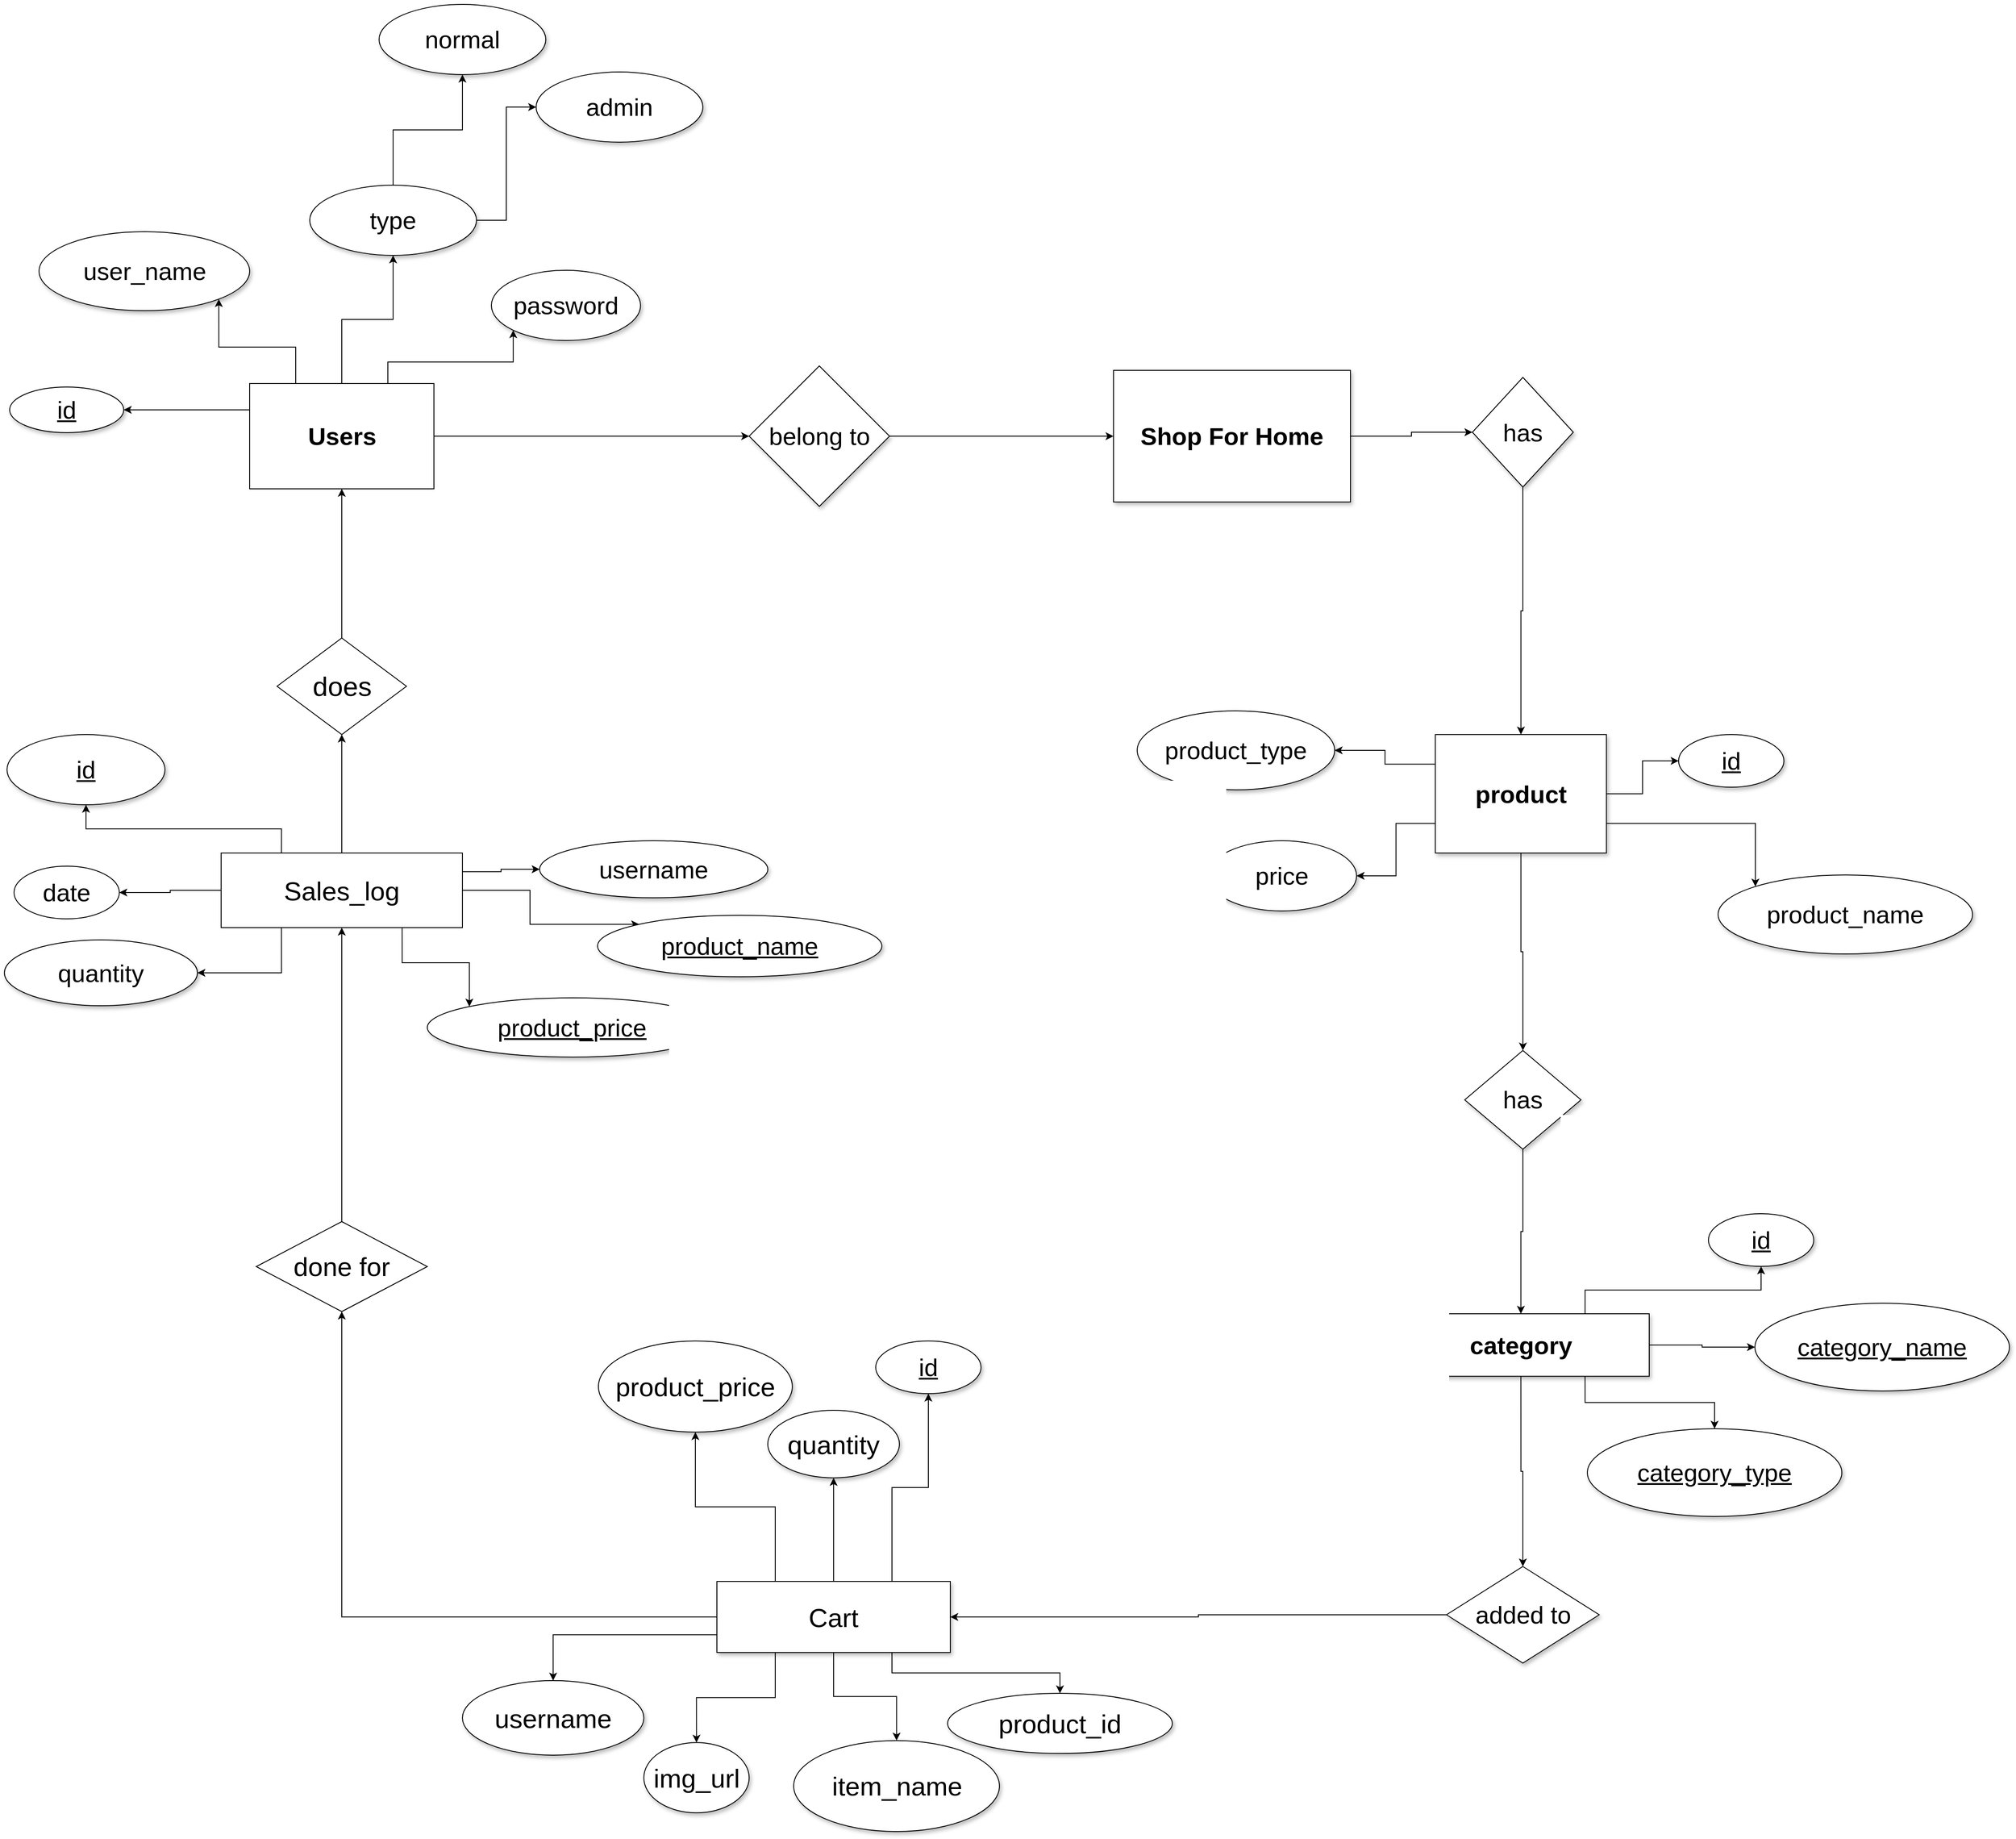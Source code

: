 <mxfile version="20.2.5" type="device"><diagram id="lcSbYpJsqUC8pAPkrFi6" name="Page-1"><mxGraphModel dx="5000" dy="2696" grid="0" gridSize="10" guides="1" tooltips="1" connect="1" arrows="1" fold="1" page="0" pageScale="1" pageWidth="850" pageHeight="1100" background="none" math="0" shadow="0"><root><mxCell id="0"/><mxCell id="1" parent="0"/><mxCell id="0wcbLHOnt30bljrA4cH5-131" style="edgeStyle=orthogonalEdgeStyle;rounded=0;orthogonalLoop=1;jettySize=auto;html=1;exitX=1;exitY=0.5;exitDx=0;exitDy=0;entryX=0;entryY=0.5;entryDx=0;entryDy=0;fontSize=30;" edge="1" parent="1" source="0wcbLHOnt30bljrA4cH5-1" target="0wcbLHOnt30bljrA4cH5-13"><mxGeometry relative="1" as="geometry"/></mxCell><mxCell id="0wcbLHOnt30bljrA4cH5-136" style="edgeStyle=orthogonalEdgeStyle;rounded=0;orthogonalLoop=1;jettySize=auto;html=1;exitX=0;exitY=0.25;exitDx=0;exitDy=0;entryX=1;entryY=0.5;entryDx=0;entryDy=0;fontSize=30;" edge="1" parent="1" source="0wcbLHOnt30bljrA4cH5-1" target="0wcbLHOnt30bljrA4cH5-2"><mxGeometry relative="1" as="geometry"/></mxCell><mxCell id="0wcbLHOnt30bljrA4cH5-137" style="edgeStyle=orthogonalEdgeStyle;rounded=0;orthogonalLoop=1;jettySize=auto;html=1;exitX=0.25;exitY=0;exitDx=0;exitDy=0;entryX=1;entryY=1;entryDx=0;entryDy=0;fontSize=30;" edge="1" parent="1" source="0wcbLHOnt30bljrA4cH5-1" target="0wcbLHOnt30bljrA4cH5-4"><mxGeometry relative="1" as="geometry"/></mxCell><mxCell id="0wcbLHOnt30bljrA4cH5-138" style="edgeStyle=orthogonalEdgeStyle;rounded=0;orthogonalLoop=1;jettySize=auto;html=1;exitX=0.5;exitY=0;exitDx=0;exitDy=0;fontSize=30;" edge="1" parent="1" source="0wcbLHOnt30bljrA4cH5-1" target="0wcbLHOnt30bljrA4cH5-8"><mxGeometry relative="1" as="geometry"/></mxCell><mxCell id="0wcbLHOnt30bljrA4cH5-139" style="edgeStyle=orthogonalEdgeStyle;rounded=0;orthogonalLoop=1;jettySize=auto;html=1;exitX=0.75;exitY=0;exitDx=0;exitDy=0;entryX=0;entryY=1;entryDx=0;entryDy=0;fontSize=30;" edge="1" parent="1" source="0wcbLHOnt30bljrA4cH5-1" target="0wcbLHOnt30bljrA4cH5-6"><mxGeometry relative="1" as="geometry"/></mxCell><mxCell id="0wcbLHOnt30bljrA4cH5-1" value="&lt;font style=&quot;font-size: 28px;&quot;&gt;&lt;b&gt;Users&lt;/b&gt;&lt;/font&gt;" style="rounded=0;whiteSpace=wrap;html=1;" vertex="1" parent="1"><mxGeometry x="-1003.5" y="-140" width="210" height="120" as="geometry"/></mxCell><mxCell id="0wcbLHOnt30bljrA4cH5-2" value="&lt;u&gt;id&lt;/u&gt;" style="ellipse;whiteSpace=wrap;html=1;fontSize=28;shadow=1;" vertex="1" parent="1"><mxGeometry x="-1277" y="-136" width="130" height="52" as="geometry"/></mxCell><mxCell id="0wcbLHOnt30bljrA4cH5-4" value="user_name" style="ellipse;whiteSpace=wrap;html=1;shadow=1;fontSize=28;" vertex="1" parent="1"><mxGeometry x="-1243.5" y="-313" width="240" height="90" as="geometry"/></mxCell><mxCell id="0wcbLHOnt30bljrA4cH5-6" value="password" style="ellipse;whiteSpace=wrap;html=1;shadow=1;fontSize=28;" vertex="1" parent="1"><mxGeometry x="-728" y="-269" width="170" height="80" as="geometry"/></mxCell><mxCell id="0wcbLHOnt30bljrA4cH5-144" style="edgeStyle=orthogonalEdgeStyle;rounded=0;orthogonalLoop=1;jettySize=auto;html=1;exitX=1;exitY=0.5;exitDx=0;exitDy=0;entryX=0;entryY=0.5;entryDx=0;entryDy=0;fontSize=30;" edge="1" parent="1" source="0wcbLHOnt30bljrA4cH5-8" target="0wcbLHOnt30bljrA4cH5-24"><mxGeometry relative="1" as="geometry"/></mxCell><mxCell id="0wcbLHOnt30bljrA4cH5-145" style="edgeStyle=orthogonalEdgeStyle;rounded=0;orthogonalLoop=1;jettySize=auto;html=1;exitX=0.5;exitY=0;exitDx=0;exitDy=0;entryX=0.5;entryY=1;entryDx=0;entryDy=0;fontSize=30;" edge="1" parent="1" source="0wcbLHOnt30bljrA4cH5-8" target="0wcbLHOnt30bljrA4cH5-29"><mxGeometry relative="1" as="geometry"/></mxCell><mxCell id="0wcbLHOnt30bljrA4cH5-8" value="type" style="ellipse;whiteSpace=wrap;html=1;shadow=1;fontSize=28;" vertex="1" parent="1"><mxGeometry x="-935" y="-366" width="190" height="80" as="geometry"/></mxCell><mxCell id="0wcbLHOnt30bljrA4cH5-130" style="edgeStyle=orthogonalEdgeStyle;rounded=0;orthogonalLoop=1;jettySize=auto;html=1;exitX=1;exitY=0.5;exitDx=0;exitDy=0;entryX=0;entryY=0.5;entryDx=0;entryDy=0;fontSize=30;" edge="1" parent="1" source="0wcbLHOnt30bljrA4cH5-13" target="0wcbLHOnt30bljrA4cH5-15"><mxGeometry relative="1" as="geometry"/></mxCell><mxCell id="0wcbLHOnt30bljrA4cH5-13" value="belong to" style="rhombus;whiteSpace=wrap;html=1;shadow=1;fontSize=28;" vertex="1" parent="1"><mxGeometry x="-434.26" y="-160" width="160" height="160" as="geometry"/></mxCell><mxCell id="0wcbLHOnt30bljrA4cH5-19" value="" style="edgeStyle=orthogonalEdgeStyle;rounded=0;orthogonalLoop=1;jettySize=auto;html=1;fontSize=28;" edge="1" parent="1" source="0wcbLHOnt30bljrA4cH5-15" target="0wcbLHOnt30bljrA4cH5-18"><mxGeometry relative="1" as="geometry"/></mxCell><mxCell id="0wcbLHOnt30bljrA4cH5-15" value="&lt;b&gt;Shop For Home&lt;/b&gt;" style="rounded=0;whiteSpace=wrap;html=1;shadow=1;fontSize=28;" vertex="1" parent="1"><mxGeometry x="-19" y="-155" width="270" height="150" as="geometry"/></mxCell><mxCell id="0wcbLHOnt30bljrA4cH5-21" value="" style="edgeStyle=orthogonalEdgeStyle;rounded=0;orthogonalLoop=1;jettySize=auto;html=1;fontSize=28;" edge="1" parent="1" source="0wcbLHOnt30bljrA4cH5-18" target="0wcbLHOnt30bljrA4cH5-20"><mxGeometry relative="1" as="geometry"/></mxCell><mxCell id="0wcbLHOnt30bljrA4cH5-18" value="has" style="rhombus;whiteSpace=wrap;html=1;fontSize=28;rounded=0;shadow=1;" vertex="1" parent="1"><mxGeometry x="390" y="-147" width="115" height="125" as="geometry"/></mxCell><mxCell id="0wcbLHOnt30bljrA4cH5-23" value="" style="edgeStyle=orthogonalEdgeStyle;rounded=0;orthogonalLoop=1;jettySize=auto;html=1;fontSize=28;" edge="1" parent="1" source="0wcbLHOnt30bljrA4cH5-20" target="0wcbLHOnt30bljrA4cH5-22"><mxGeometry relative="1" as="geometry"/></mxCell><mxCell id="0wcbLHOnt30bljrA4cH5-39" value="" style="edgeStyle=orthogonalEdgeStyle;rounded=0;orthogonalLoop=1;jettySize=auto;html=1;fontSize=28;" edge="1" parent="1" source="0wcbLHOnt30bljrA4cH5-20" target="0wcbLHOnt30bljrA4cH5-38"><mxGeometry relative="1" as="geometry"/></mxCell><mxCell id="0wcbLHOnt30bljrA4cH5-111" style="edgeStyle=orthogonalEdgeStyle;rounded=0;orthogonalLoop=1;jettySize=auto;html=1;exitX=0;exitY=0.25;exitDx=0;exitDy=0;entryX=1;entryY=0.5;entryDx=0;entryDy=0;fontSize=30;" edge="1" parent="1" source="0wcbLHOnt30bljrA4cH5-20" target="0wcbLHOnt30bljrA4cH5-34"><mxGeometry relative="1" as="geometry"/></mxCell><mxCell id="0wcbLHOnt30bljrA4cH5-112" style="edgeStyle=orthogonalEdgeStyle;rounded=0;orthogonalLoop=1;jettySize=auto;html=1;exitX=0;exitY=0.75;exitDx=0;exitDy=0;entryX=1;entryY=0.5;entryDx=0;entryDy=0;fontSize=30;" edge="1" parent="1" source="0wcbLHOnt30bljrA4cH5-20" target="0wcbLHOnt30bljrA4cH5-36"><mxGeometry relative="1" as="geometry"/></mxCell><mxCell id="0wcbLHOnt30bljrA4cH5-113" style="edgeStyle=orthogonalEdgeStyle;rounded=0;orthogonalLoop=1;jettySize=auto;html=1;exitX=1;exitY=0.75;exitDx=0;exitDy=0;entryX=0;entryY=0;entryDx=0;entryDy=0;fontSize=30;" edge="1" parent="1" source="0wcbLHOnt30bljrA4cH5-20" target="0wcbLHOnt30bljrA4cH5-31"><mxGeometry relative="1" as="geometry"/></mxCell><mxCell id="0wcbLHOnt30bljrA4cH5-20" value="&lt;b&gt;product&lt;/b&gt;" style="whiteSpace=wrap;html=1;fontSize=28;rounded=0;shadow=1;" vertex="1" parent="1"><mxGeometry x="347.75" y="260" width="195" height="135" as="geometry"/></mxCell><mxCell id="0wcbLHOnt30bljrA4cH5-22" value="&lt;u&gt;id&lt;/u&gt;" style="ellipse;whiteSpace=wrap;html=1;fontSize=28;rounded=0;shadow=1;" vertex="1" parent="1"><mxGeometry x="625" y="260" width="120" height="60" as="geometry"/></mxCell><mxCell id="0wcbLHOnt30bljrA4cH5-24" value="admin" style="ellipse;whiteSpace=wrap;html=1;shadow=1;fontSize=28;" vertex="1" parent="1"><mxGeometry x="-677" y="-495" width="190" height="80" as="geometry"/></mxCell><mxCell id="0wcbLHOnt30bljrA4cH5-29" value="normal" style="ellipse;whiteSpace=wrap;html=1;shadow=1;fontSize=28;" vertex="1" parent="1"><mxGeometry x="-856" y="-572" width="190" height="80" as="geometry"/></mxCell><mxCell id="0wcbLHOnt30bljrA4cH5-31" value="product_name" style="ellipse;whiteSpace=wrap;html=1;fontSize=28;rounded=0;shadow=1;" vertex="1" parent="1"><mxGeometry x="670" y="420" width="290" height="90" as="geometry"/></mxCell><mxCell id="0wcbLHOnt30bljrA4cH5-34" value="product_type" style="ellipse;whiteSpace=wrap;html=1;fontSize=28;rounded=0;shadow=1;" vertex="1" parent="1"><mxGeometry x="8" y="233" width="225" height="90" as="geometry"/></mxCell><mxCell id="0wcbLHOnt30bljrA4cH5-36" value="price" style="ellipse;whiteSpace=wrap;html=1;fontSize=28;rounded=0;shadow=1;" vertex="1" parent="1"><mxGeometry x="88" y="381" width="170" height="80" as="geometry"/></mxCell><mxCell id="0wcbLHOnt30bljrA4cH5-42" value="" style="edgeStyle=orthogonalEdgeStyle;rounded=0;orthogonalLoop=1;jettySize=auto;html=1;fontSize=28;" edge="1" parent="1" source="0wcbLHOnt30bljrA4cH5-38" target="0wcbLHOnt30bljrA4cH5-41"><mxGeometry relative="1" as="geometry"/></mxCell><mxCell id="0wcbLHOnt30bljrA4cH5-38" value="has" style="rhombus;whiteSpace=wrap;html=1;fontSize=28;rounded=0;shadow=1;" vertex="1" parent="1"><mxGeometry x="381.25" y="620" width="132.5" height="112.5" as="geometry"/></mxCell><mxCell id="0wcbLHOnt30bljrA4cH5-103" style="edgeStyle=orthogonalEdgeStyle;rounded=0;orthogonalLoop=1;jettySize=auto;html=1;exitX=1;exitY=0.5;exitDx=0;exitDy=0;entryX=0;entryY=0.5;entryDx=0;entryDy=0;fontSize=30;" edge="1" parent="1" source="0wcbLHOnt30bljrA4cH5-41" target="0wcbLHOnt30bljrA4cH5-48"><mxGeometry relative="1" as="geometry"/></mxCell><mxCell id="0wcbLHOnt30bljrA4cH5-106" style="edgeStyle=orthogonalEdgeStyle;rounded=0;orthogonalLoop=1;jettySize=auto;html=1;exitX=0.75;exitY=1;exitDx=0;exitDy=0;fontSize=30;" edge="1" parent="1" source="0wcbLHOnt30bljrA4cH5-41" target="0wcbLHOnt30bljrA4cH5-50"><mxGeometry relative="1" as="geometry"/></mxCell><mxCell id="0wcbLHOnt30bljrA4cH5-109" style="edgeStyle=orthogonalEdgeStyle;rounded=0;orthogonalLoop=1;jettySize=auto;html=1;exitX=0.75;exitY=0;exitDx=0;exitDy=0;entryX=0.5;entryY=1;entryDx=0;entryDy=0;fontSize=30;" edge="1" parent="1" source="0wcbLHOnt30bljrA4cH5-41" target="0wcbLHOnt30bljrA4cH5-43"><mxGeometry relative="1" as="geometry"/></mxCell><mxCell id="0wcbLHOnt30bljrA4cH5-116" style="edgeStyle=orthogonalEdgeStyle;rounded=0;orthogonalLoop=1;jettySize=auto;html=1;exitX=0.5;exitY=1;exitDx=0;exitDy=0;entryX=0.5;entryY=0;entryDx=0;entryDy=0;fontSize=30;" edge="1" parent="1" source="0wcbLHOnt30bljrA4cH5-41" target="0wcbLHOnt30bljrA4cH5-80"><mxGeometry relative="1" as="geometry"/></mxCell><mxCell id="0wcbLHOnt30bljrA4cH5-41" value="&lt;b&gt;category&lt;/b&gt;" style="whiteSpace=wrap;html=1;fontSize=28;rounded=0;shadow=1;" vertex="1" parent="1"><mxGeometry x="299" y="920" width="292.5" height="71.25" as="geometry"/></mxCell><mxCell id="0wcbLHOnt30bljrA4cH5-43" value="&lt;u&gt;id&lt;/u&gt;" style="ellipse;whiteSpace=wrap;html=1;fontSize=28;rounded=0;shadow=1;" vertex="1" parent="1"><mxGeometry x="659" y="806.005" width="120" height="60" as="geometry"/></mxCell><mxCell id="0wcbLHOnt30bljrA4cH5-48" value="&lt;u&gt;category_name&lt;/u&gt;&lt;span style=&quot;color: rgba(0, 0, 0, 0); font-family: monospace; font-size: 0px; text-align: start;&quot;&gt;%3CmxGraphModel%3E%3Croot%3E%3CmxCell%20id%3D%220%22%2F%3E%3CmxCell%20id%3D%221%22%20parent%3D%220%22%2F%3E%3CmxCell%20id%3D%222%22%20value%3D%22%26lt%3Bu%26gt%3Bid%26lt%3B%2Fu%26gt%3B%22%20style%3D%22ellipse%3BwhiteSpace%3Dwrap%3Bhtml%3D1%3BfontSize%3D28%3Brounded%3D0%3Bshadow%3D1%3B%22%20vertex%3D%221%22%20parent%3D%221%22%3E%3CmxGeometry%20x%3D%22730%22%20y%3D%22700.005%22%20width%3D%22120%22%20height%3D%2260%22%20as%3D%22geometry%22%2F%3E%3C%2FmxCell%3E%3C%2Froot%3E%3C%2FmxGraphModel%3E&lt;/span&gt;" style="ellipse;whiteSpace=wrap;html=1;fontSize=28;rounded=0;shadow=1;" vertex="1" parent="1"><mxGeometry x="712" y="908" width="290" height="100" as="geometry"/></mxCell><mxCell id="0wcbLHOnt30bljrA4cH5-50" value="&lt;u&gt;category_type&lt;/u&gt;" style="ellipse;whiteSpace=wrap;html=1;fontSize=28;rounded=0;shadow=1;" vertex="1" parent="1"><mxGeometry x="521" y="1051" width="290" height="100" as="geometry"/></mxCell><mxCell id="0wcbLHOnt30bljrA4cH5-146" style="edgeStyle=orthogonalEdgeStyle;rounded=0;orthogonalLoop=1;jettySize=auto;html=1;exitX=0.5;exitY=0;exitDx=0;exitDy=0;entryX=0.5;entryY=1;entryDx=0;entryDy=0;fontSize=30;" edge="1" parent="1" source="0wcbLHOnt30bljrA4cH5-52" target="0wcbLHOnt30bljrA4cH5-1"><mxGeometry relative="1" as="geometry"/></mxCell><mxCell id="0wcbLHOnt30bljrA4cH5-52" value="&lt;font style=&quot;font-size: 31px;&quot;&gt;does&lt;/font&gt;" style="rhombus;whiteSpace=wrap;html=1;rounded=0;" vertex="1" parent="1"><mxGeometry x="-972.25" y="150" width="147.5" height="110" as="geometry"/></mxCell><mxCell id="0wcbLHOnt30bljrA4cH5-72" value="" style="edgeStyle=orthogonalEdgeStyle;rounded=0;orthogonalLoop=1;jettySize=auto;html=1;fontSize=30;" edge="1" parent="1" source="0wcbLHOnt30bljrA4cH5-54" target="0wcbLHOnt30bljrA4cH5-71"><mxGeometry relative="1" as="geometry"/></mxCell><mxCell id="0wcbLHOnt30bljrA4cH5-119" style="edgeStyle=orthogonalEdgeStyle;rounded=0;orthogonalLoop=1;jettySize=auto;html=1;exitX=0.25;exitY=0;exitDx=0;exitDy=0;entryX=0.5;entryY=1;entryDx=0;entryDy=0;fontSize=30;" edge="1" parent="1" source="0wcbLHOnt30bljrA4cH5-54" target="0wcbLHOnt30bljrA4cH5-60"><mxGeometry relative="1" as="geometry"/></mxCell><mxCell id="0wcbLHOnt30bljrA4cH5-122" style="edgeStyle=orthogonalEdgeStyle;rounded=0;orthogonalLoop=1;jettySize=auto;html=1;exitX=0.25;exitY=1;exitDx=0;exitDy=0;entryX=1;entryY=0.5;entryDx=0;entryDy=0;fontSize=30;" edge="1" parent="1" source="0wcbLHOnt30bljrA4cH5-54" target="0wcbLHOnt30bljrA4cH5-69"><mxGeometry relative="1" as="geometry"/></mxCell><mxCell id="0wcbLHOnt30bljrA4cH5-123" style="edgeStyle=orthogonalEdgeStyle;rounded=0;orthogonalLoop=1;jettySize=auto;html=1;exitX=0.75;exitY=1;exitDx=0;exitDy=0;entryX=0;entryY=0;entryDx=0;entryDy=0;fontSize=30;" edge="1" parent="1" source="0wcbLHOnt30bljrA4cH5-54" target="0wcbLHOnt30bljrA4cH5-67"><mxGeometry relative="1" as="geometry"/></mxCell><mxCell id="0wcbLHOnt30bljrA4cH5-125" style="edgeStyle=orthogonalEdgeStyle;rounded=0;orthogonalLoop=1;jettySize=auto;html=1;exitX=1;exitY=0.25;exitDx=0;exitDy=0;entryX=0;entryY=0.5;entryDx=0;entryDy=0;fontSize=30;" edge="1" parent="1" source="0wcbLHOnt30bljrA4cH5-54" target="0wcbLHOnt30bljrA4cH5-62"><mxGeometry relative="1" as="geometry"/></mxCell><mxCell id="0wcbLHOnt30bljrA4cH5-126" style="edgeStyle=orthogonalEdgeStyle;rounded=0;orthogonalLoop=1;jettySize=auto;html=1;exitX=1;exitY=0.5;exitDx=0;exitDy=0;entryX=0;entryY=0;entryDx=0;entryDy=0;fontSize=30;" edge="1" parent="1" source="0wcbLHOnt30bljrA4cH5-54" target="0wcbLHOnt30bljrA4cH5-65"><mxGeometry relative="1" as="geometry"/></mxCell><mxCell id="0wcbLHOnt30bljrA4cH5-127" style="edgeStyle=orthogonalEdgeStyle;rounded=0;orthogonalLoop=1;jettySize=auto;html=1;exitX=0.5;exitY=0;exitDx=0;exitDy=0;entryX=0.5;entryY=1;entryDx=0;entryDy=0;fontSize=30;" edge="1" parent="1" source="0wcbLHOnt30bljrA4cH5-54" target="0wcbLHOnt30bljrA4cH5-52"><mxGeometry relative="1" as="geometry"/></mxCell><mxCell id="0wcbLHOnt30bljrA4cH5-54" value="&lt;font style=&quot;font-size: 30px;&quot;&gt;Sales_log&lt;/font&gt;" style="whiteSpace=wrap;html=1;rounded=0;" vertex="1" parent="1"><mxGeometry x="-1036" y="395" width="275" height="85" as="geometry"/></mxCell><mxCell id="0wcbLHOnt30bljrA4cH5-57" style="edgeStyle=orthogonalEdgeStyle;rounded=0;orthogonalLoop=1;jettySize=auto;html=1;exitX=0.5;exitY=1;exitDx=0;exitDy=0;fontSize=31;" edge="1" parent="1" source="0wcbLHOnt30bljrA4cH5-54" target="0wcbLHOnt30bljrA4cH5-54"><mxGeometry relative="1" as="geometry"/></mxCell><mxCell id="0wcbLHOnt30bljrA4cH5-108" style="edgeStyle=orthogonalEdgeStyle;rounded=0;orthogonalLoop=1;jettySize=auto;html=1;exitX=0.5;exitY=0;exitDx=0;exitDy=0;entryX=0.5;entryY=1;entryDx=0;entryDy=0;fontSize=30;" edge="1" parent="1" source="0wcbLHOnt30bljrA4cH5-58" target="0wcbLHOnt30bljrA4cH5-54"><mxGeometry relative="1" as="geometry"/></mxCell><mxCell id="0wcbLHOnt30bljrA4cH5-58" value="&lt;font style=&quot;font-size: 30px;&quot;&gt;done for&lt;/font&gt;" style="rhombus;whiteSpace=wrap;html=1;rounded=0;" vertex="1" parent="1"><mxGeometry x="-996" y="815" width="195" height="102.5" as="geometry"/></mxCell><mxCell id="0wcbLHOnt30bljrA4cH5-60" value="&lt;u&gt;id&lt;/u&gt;" style="ellipse;whiteSpace=wrap;html=1;fontSize=28;shadow=1;" vertex="1" parent="1"><mxGeometry x="-1280" y="260" width="180" height="80" as="geometry"/></mxCell><mxCell id="0wcbLHOnt30bljrA4cH5-62" value="username" style="ellipse;whiteSpace=wrap;html=1;fontSize=28;shadow=1;" vertex="1" parent="1"><mxGeometry x="-673" y="381" width="260" height="65" as="geometry"/></mxCell><mxCell id="0wcbLHOnt30bljrA4cH5-65" value="&lt;u&gt;product_name&lt;/u&gt;" style="ellipse;whiteSpace=wrap;html=1;fontSize=28;shadow=1;" vertex="1" parent="1"><mxGeometry x="-607" y="466" width="324" height="70" as="geometry"/></mxCell><mxCell id="0wcbLHOnt30bljrA4cH5-67" value="&lt;u&gt;product_price&lt;/u&gt;" style="ellipse;whiteSpace=wrap;html=1;fontSize=28;shadow=1;" vertex="1" parent="1"><mxGeometry x="-801" y="560" width="330" height="67.5" as="geometry"/></mxCell><mxCell id="0wcbLHOnt30bljrA4cH5-69" value="quantity" style="ellipse;whiteSpace=wrap;html=1;fontSize=28;shadow=1;" vertex="1" parent="1"><mxGeometry x="-1283" y="494" width="220" height="75" as="geometry"/></mxCell><mxCell id="0wcbLHOnt30bljrA4cH5-71" value="&lt;font style=&quot;font-size: 28px;&quot;&gt;date&lt;/font&gt;" style="ellipse;whiteSpace=wrap;html=1;rounded=0;" vertex="1" parent="1"><mxGeometry x="-1272" y="410" width="120" height="60" as="geometry"/></mxCell><mxCell id="0wcbLHOnt30bljrA4cH5-79" style="edgeStyle=orthogonalEdgeStyle;rounded=0;orthogonalLoop=1;jettySize=auto;html=1;fontSize=28;" edge="1" parent="1" source="0wcbLHOnt30bljrA4cH5-78" target="0wcbLHOnt30bljrA4cH5-58"><mxGeometry relative="1" as="geometry"><mxPoint x="-658.0" y="1156.279" as="targetPoint"/></mxGeometry></mxCell><mxCell id="0wcbLHOnt30bljrA4cH5-91" style="edgeStyle=orthogonalEdgeStyle;rounded=0;orthogonalLoop=1;jettySize=auto;html=1;exitX=0.25;exitY=0;exitDx=0;exitDy=0;fontSize=30;" edge="1" parent="1" source="0wcbLHOnt30bljrA4cH5-78" target="0wcbLHOnt30bljrA4cH5-92"><mxGeometry relative="1" as="geometry"><mxPoint x="-417.064" y="969.145" as="targetPoint"/></mxGeometry></mxCell><mxCell id="0wcbLHOnt30bljrA4cH5-93" style="edgeStyle=orthogonalEdgeStyle;rounded=0;orthogonalLoop=1;jettySize=auto;html=1;exitX=0.75;exitY=1;exitDx=0;exitDy=0;fontSize=30;" edge="1" parent="1" source="0wcbLHOnt30bljrA4cH5-78" target="0wcbLHOnt30bljrA4cH5-94"><mxGeometry relative="1" as="geometry"><mxPoint x="-148.059" y="1392.537" as="targetPoint"/></mxGeometry></mxCell><mxCell id="0wcbLHOnt30bljrA4cH5-95" style="edgeStyle=orthogonalEdgeStyle;rounded=0;orthogonalLoop=1;jettySize=auto;html=1;exitX=0.5;exitY=1;exitDx=0;exitDy=0;fontSize=30;" edge="1" parent="1" source="0wcbLHOnt30bljrA4cH5-78" target="0wcbLHOnt30bljrA4cH5-96"><mxGeometry relative="1" as="geometry"><mxPoint x="-323.497" y="1446.338" as="targetPoint"/></mxGeometry></mxCell><mxCell id="0wcbLHOnt30bljrA4cH5-97" style="edgeStyle=orthogonalEdgeStyle;rounded=0;orthogonalLoop=1;jettySize=auto;html=1;exitX=0.25;exitY=1;exitDx=0;exitDy=0;fontSize=30;" edge="1" parent="1" source="0wcbLHOnt30bljrA4cH5-78" target="0wcbLHOnt30bljrA4cH5-98"><mxGeometry relative="1" as="geometry"><mxPoint x="-494.257" y="1448.677" as="targetPoint"/></mxGeometry></mxCell><mxCell id="0wcbLHOnt30bljrA4cH5-99" style="edgeStyle=orthogonalEdgeStyle;rounded=0;orthogonalLoop=1;jettySize=auto;html=1;exitX=0;exitY=0.75;exitDx=0;exitDy=0;fontSize=30;" edge="1" parent="1" source="0wcbLHOnt30bljrA4cH5-78" target="0wcbLHOnt30bljrA4cH5-100"><mxGeometry relative="1" as="geometry"><mxPoint x="-578.468" y="1390.197" as="targetPoint"/></mxGeometry></mxCell><mxCell id="0wcbLHOnt30bljrA4cH5-114" style="edgeStyle=orthogonalEdgeStyle;rounded=0;orthogonalLoop=1;jettySize=auto;html=1;exitX=0.5;exitY=0;exitDx=0;exitDy=0;entryX=0.5;entryY=1;entryDx=0;entryDy=0;fontSize=30;" edge="1" parent="1" source="0wcbLHOnt30bljrA4cH5-78" target="0wcbLHOnt30bljrA4cH5-89"><mxGeometry relative="1" as="geometry"/></mxCell><mxCell id="0wcbLHOnt30bljrA4cH5-115" style="edgeStyle=orthogonalEdgeStyle;rounded=0;orthogonalLoop=1;jettySize=auto;html=1;exitX=0.75;exitY=0;exitDx=0;exitDy=0;entryX=0.5;entryY=1;entryDx=0;entryDy=0;fontSize=30;" edge="1" parent="1" source="0wcbLHOnt30bljrA4cH5-78" target="0wcbLHOnt30bljrA4cH5-83"><mxGeometry relative="1" as="geometry"/></mxCell><mxCell id="0wcbLHOnt30bljrA4cH5-78" value="&lt;font style=&quot;font-size: 30px;&quot;&gt;Cart&lt;/font&gt;" style="rounded=0;whiteSpace=wrap;html=1;shadow=1;fontSize=28;" vertex="1" parent="1"><mxGeometry x="-471" y="1225" width="266" height="81" as="geometry"/></mxCell><mxCell id="0wcbLHOnt30bljrA4cH5-107" style="edgeStyle=orthogonalEdgeStyle;rounded=0;orthogonalLoop=1;jettySize=auto;html=1;exitX=0;exitY=0.5;exitDx=0;exitDy=0;entryX=1;entryY=0.5;entryDx=0;entryDy=0;fontSize=30;" edge="1" parent="1" source="0wcbLHOnt30bljrA4cH5-80" target="0wcbLHOnt30bljrA4cH5-78"><mxGeometry relative="1" as="geometry"/></mxCell><mxCell id="0wcbLHOnt30bljrA4cH5-80" value="added to" style="rhombus;whiteSpace=wrap;html=1;fontSize=28;rounded=0;shadow=1;" vertex="1" parent="1"><mxGeometry x="360.5" y="1208" width="174" height="110" as="geometry"/></mxCell><mxCell id="0wcbLHOnt30bljrA4cH5-83" value="&lt;u&gt;id&lt;/u&gt;" style="ellipse;whiteSpace=wrap;html=1;fontSize=28;rounded=0;shadow=1;" vertex="1" parent="1"><mxGeometry x="-290" y="951" width="120" height="60" as="geometry"/></mxCell><mxCell id="0wcbLHOnt30bljrA4cH5-89" value="quantity" style="ellipse;whiteSpace=wrap;html=1;shadow=1;fontSize=30;" vertex="1" parent="1"><mxGeometry x="-413" y="1030" width="150" height="77" as="geometry"/></mxCell><mxCell id="0wcbLHOnt30bljrA4cH5-92" value="product_price" style="ellipse;whiteSpace=wrap;html=1;shadow=1;fontSize=30;" vertex="1" parent="1"><mxGeometry x="-606" y="951" width="220.94" height="103.86" as="geometry"/></mxCell><mxCell id="0wcbLHOnt30bljrA4cH5-94" value="product_id" style="ellipse;whiteSpace=wrap;html=1;shadow=1;fontSize=30;" vertex="1" parent="1"><mxGeometry x="-208.06" y="1352.54" width="256.06" height="68.46" as="geometry"/></mxCell><mxCell id="0wcbLHOnt30bljrA4cH5-96" value="item_name" style="ellipse;whiteSpace=wrap;html=1;shadow=1;fontSize=30;" vertex="1" parent="1"><mxGeometry x="-383.5" y="1406.34" width="234.5" height="103.66" as="geometry"/></mxCell><mxCell id="0wcbLHOnt30bljrA4cH5-98" value="img_url" style="ellipse;whiteSpace=wrap;html=1;shadow=1;fontSize=30;" vertex="1" parent="1"><mxGeometry x="-554.257" y="1408.677" width="120" height="80" as="geometry"/></mxCell><mxCell id="0wcbLHOnt30bljrA4cH5-100" value="username" style="ellipse;whiteSpace=wrap;html=1;shadow=1;fontSize=30;" vertex="1" parent="1"><mxGeometry x="-761" y="1338" width="206.74" height="85" as="geometry"/></mxCell></root></mxGraphModel></diagram></mxfile>